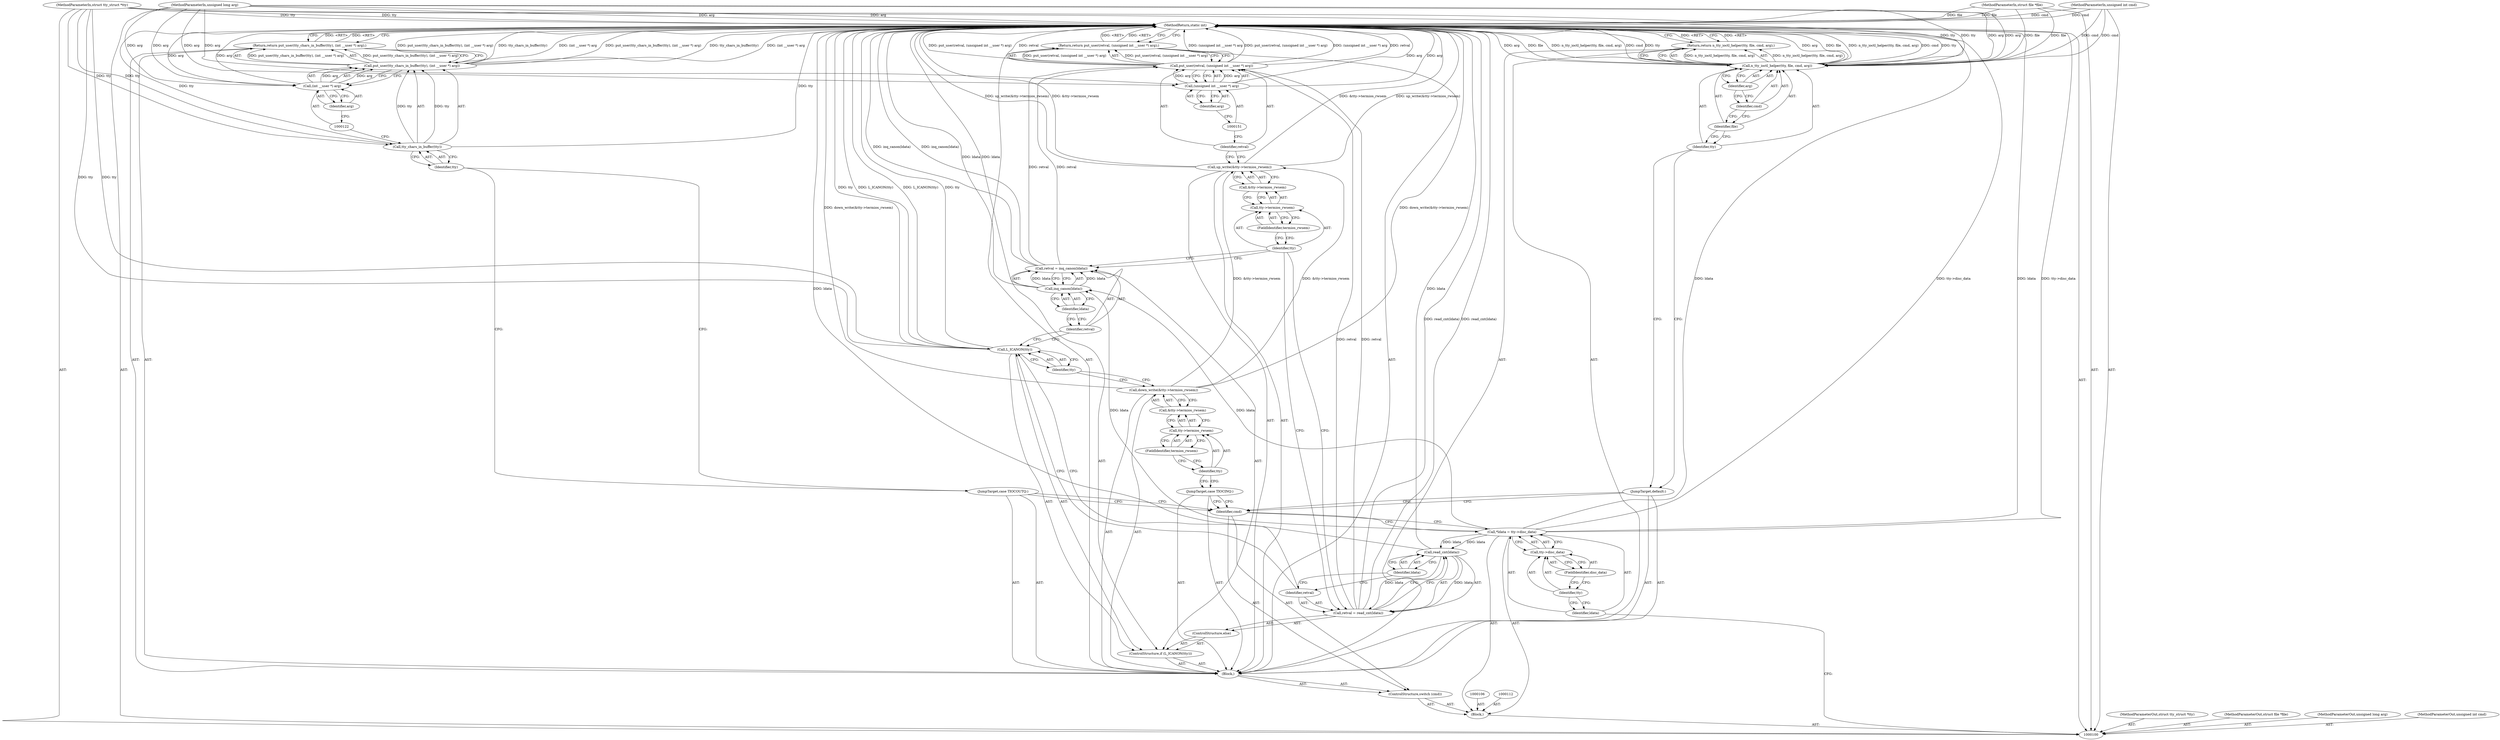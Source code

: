 digraph "1_linux_966031f340185eddd05affcf72b740549f056348" {
"1000160" [label="(MethodReturn,static int)"];
"1000101" [label="(MethodParameterIn,struct tty_struct *tty)"];
"1000225" [label="(MethodParameterOut,struct tty_struct *tty)"];
"1000102" [label="(MethodParameterIn,struct file *file)"];
"1000226" [label="(MethodParameterOut,struct file *file)"];
"1000124" [label="(JumpTarget,case TIOCINQ:)"];
"1000126" [label="(Call,&tty->termios_rwsem)"];
"1000127" [label="(Call,tty->termios_rwsem)"];
"1000128" [label="(Identifier,tty)"];
"1000129" [label="(FieldIdentifier,termios_rwsem)"];
"1000125" [label="(Call,down_write(&tty->termios_rwsem))"];
"1000132" [label="(Identifier,tty)"];
"1000130" [label="(ControlStructure,if (L_ICANON(tty)))"];
"1000131" [label="(Call,L_ICANON(tty))"];
"1000135" [label="(Call,inq_canon(ldata))"];
"1000136" [label="(Identifier,ldata)"];
"1000133" [label="(Call,retval = inq_canon(ldata))"];
"1000134" [label="(Identifier,retval)"];
"1000137" [label="(ControlStructure,else)"];
"1000140" [label="(Call,read_cnt(ldata))"];
"1000141" [label="(Identifier,ldata)"];
"1000138" [label="(Call,retval = read_cnt(ldata))"];
"1000139" [label="(Identifier,retval)"];
"1000143" [label="(Call,&tty->termios_rwsem)"];
"1000144" [label="(Call,tty->termios_rwsem)"];
"1000145" [label="(Identifier,tty)"];
"1000146" [label="(FieldIdentifier,termios_rwsem)"];
"1000142" [label="(Call,up_write(&tty->termios_rwsem))"];
"1000149" [label="(Identifier,retval)"];
"1000147" [label="(Return,return put_user(retval, (unsigned int __user *) arg);)"];
"1000150" [label="(Call,(unsigned int __user *) arg)"];
"1000152" [label="(Identifier,arg)"];
"1000148" [label="(Call,put_user(retval, (unsigned int __user *) arg))"];
"1000153" [label="(JumpTarget,default:)"];
"1000154" [label="(Return,return n_tty_ioctl_helper(tty, file, cmd, arg);)"];
"1000156" [label="(Identifier,tty)"];
"1000157" [label="(Identifier,file)"];
"1000158" [label="(Identifier,cmd)"];
"1000159" [label="(Identifier,arg)"];
"1000155" [label="(Call,n_tty_ioctl_helper(tty, file, cmd, arg))"];
"1000104" [label="(MethodParameterIn,unsigned long arg)"];
"1000228" [label="(MethodParameterOut,unsigned long arg)"];
"1000103" [label="(MethodParameterIn,unsigned int cmd)"];
"1000227" [label="(MethodParameterOut,unsigned int cmd)"];
"1000105" [label="(Block,)"];
"1000107" [label="(Call,*ldata = tty->disc_data)"];
"1000108" [label="(Identifier,ldata)"];
"1000109" [label="(Call,tty->disc_data)"];
"1000110" [label="(Identifier,tty)"];
"1000111" [label="(FieldIdentifier,disc_data)"];
"1000113" [label="(ControlStructure,switch (cmd))"];
"1000115" [label="(Block,)"];
"1000114" [label="(Identifier,cmd)"];
"1000116" [label="(JumpTarget,case TIOCOUTQ:)"];
"1000118" [label="(Call,put_user(tty_chars_in_buffer(tty), (int __user *) arg))"];
"1000119" [label="(Call,tty_chars_in_buffer(tty))"];
"1000117" [label="(Return,return put_user(tty_chars_in_buffer(tty), (int __user *) arg);)"];
"1000120" [label="(Identifier,tty)"];
"1000121" [label="(Call,(int __user *) arg)"];
"1000123" [label="(Identifier,arg)"];
"1000160" -> "1000100"  [label="AST: "];
"1000160" -> "1000117"  [label="CFG: "];
"1000160" -> "1000147"  [label="CFG: "];
"1000160" -> "1000154"  [label="CFG: "];
"1000117" -> "1000160"  [label="DDG: <RET>"];
"1000147" -> "1000160"  [label="DDG: <RET>"];
"1000155" -> "1000160"  [label="DDG: arg"];
"1000155" -> "1000160"  [label="DDG: file"];
"1000155" -> "1000160"  [label="DDG: n_tty_ioctl_helper(tty, file, cmd, arg)"];
"1000155" -> "1000160"  [label="DDG: cmd"];
"1000155" -> "1000160"  [label="DDG: tty"];
"1000142" -> "1000160"  [label="DDG: up_write(&tty->termios_rwsem)"];
"1000142" -> "1000160"  [label="DDG: &tty->termios_rwsem"];
"1000125" -> "1000160"  [label="DDG: down_write(&tty->termios_rwsem)"];
"1000107" -> "1000160"  [label="DDG: ldata"];
"1000107" -> "1000160"  [label="DDG: tty->disc_data"];
"1000104" -> "1000160"  [label="DDG: arg"];
"1000118" -> "1000160"  [label="DDG: (int __user *) arg"];
"1000118" -> "1000160"  [label="DDG: put_user(tty_chars_in_buffer(tty), (int __user *) arg)"];
"1000118" -> "1000160"  [label="DDG: tty_chars_in_buffer(tty)"];
"1000148" -> "1000160"  [label="DDG: (unsigned int __user *) arg"];
"1000148" -> "1000160"  [label="DDG: retval"];
"1000148" -> "1000160"  [label="DDG: put_user(retval, (unsigned int __user *) arg)"];
"1000131" -> "1000160"  [label="DDG: L_ICANON(tty)"];
"1000131" -> "1000160"  [label="DDG: tty"];
"1000121" -> "1000160"  [label="DDG: arg"];
"1000140" -> "1000160"  [label="DDG: ldata"];
"1000138" -> "1000160"  [label="DDG: read_cnt(ldata)"];
"1000150" -> "1000160"  [label="DDG: arg"];
"1000103" -> "1000160"  [label="DDG: cmd"];
"1000102" -> "1000160"  [label="DDG: file"];
"1000133" -> "1000160"  [label="DDG: inq_canon(ldata)"];
"1000101" -> "1000160"  [label="DDG: tty"];
"1000119" -> "1000160"  [label="DDG: tty"];
"1000135" -> "1000160"  [label="DDG: ldata"];
"1000154" -> "1000160"  [label="DDG: <RET>"];
"1000101" -> "1000100"  [label="AST: "];
"1000101" -> "1000160"  [label="DDG: tty"];
"1000101" -> "1000119"  [label="DDG: tty"];
"1000101" -> "1000131"  [label="DDG: tty"];
"1000101" -> "1000155"  [label="DDG: tty"];
"1000225" -> "1000100"  [label="AST: "];
"1000102" -> "1000100"  [label="AST: "];
"1000102" -> "1000160"  [label="DDG: file"];
"1000102" -> "1000155"  [label="DDG: file"];
"1000226" -> "1000100"  [label="AST: "];
"1000124" -> "1000115"  [label="AST: "];
"1000124" -> "1000114"  [label="CFG: "];
"1000128" -> "1000124"  [label="CFG: "];
"1000126" -> "1000125"  [label="AST: "];
"1000126" -> "1000127"  [label="CFG: "];
"1000127" -> "1000126"  [label="AST: "];
"1000125" -> "1000126"  [label="CFG: "];
"1000127" -> "1000126"  [label="AST: "];
"1000127" -> "1000129"  [label="CFG: "];
"1000128" -> "1000127"  [label="AST: "];
"1000129" -> "1000127"  [label="AST: "];
"1000126" -> "1000127"  [label="CFG: "];
"1000128" -> "1000127"  [label="AST: "];
"1000128" -> "1000124"  [label="CFG: "];
"1000129" -> "1000128"  [label="CFG: "];
"1000129" -> "1000127"  [label="AST: "];
"1000129" -> "1000128"  [label="CFG: "];
"1000127" -> "1000129"  [label="CFG: "];
"1000125" -> "1000115"  [label="AST: "];
"1000125" -> "1000126"  [label="CFG: "];
"1000126" -> "1000125"  [label="AST: "];
"1000132" -> "1000125"  [label="CFG: "];
"1000125" -> "1000160"  [label="DDG: down_write(&tty->termios_rwsem)"];
"1000125" -> "1000142"  [label="DDG: &tty->termios_rwsem"];
"1000132" -> "1000131"  [label="AST: "];
"1000132" -> "1000125"  [label="CFG: "];
"1000131" -> "1000132"  [label="CFG: "];
"1000130" -> "1000115"  [label="AST: "];
"1000131" -> "1000130"  [label="AST: "];
"1000133" -> "1000130"  [label="AST: "];
"1000137" -> "1000130"  [label="AST: "];
"1000131" -> "1000130"  [label="AST: "];
"1000131" -> "1000132"  [label="CFG: "];
"1000132" -> "1000131"  [label="AST: "];
"1000134" -> "1000131"  [label="CFG: "];
"1000139" -> "1000131"  [label="CFG: "];
"1000131" -> "1000160"  [label="DDG: L_ICANON(tty)"];
"1000131" -> "1000160"  [label="DDG: tty"];
"1000101" -> "1000131"  [label="DDG: tty"];
"1000135" -> "1000133"  [label="AST: "];
"1000135" -> "1000136"  [label="CFG: "];
"1000136" -> "1000135"  [label="AST: "];
"1000133" -> "1000135"  [label="CFG: "];
"1000135" -> "1000160"  [label="DDG: ldata"];
"1000135" -> "1000133"  [label="DDG: ldata"];
"1000107" -> "1000135"  [label="DDG: ldata"];
"1000136" -> "1000135"  [label="AST: "];
"1000136" -> "1000134"  [label="CFG: "];
"1000135" -> "1000136"  [label="CFG: "];
"1000133" -> "1000130"  [label="AST: "];
"1000133" -> "1000135"  [label="CFG: "];
"1000134" -> "1000133"  [label="AST: "];
"1000135" -> "1000133"  [label="AST: "];
"1000145" -> "1000133"  [label="CFG: "];
"1000133" -> "1000160"  [label="DDG: inq_canon(ldata)"];
"1000135" -> "1000133"  [label="DDG: ldata"];
"1000133" -> "1000148"  [label="DDG: retval"];
"1000134" -> "1000133"  [label="AST: "];
"1000134" -> "1000131"  [label="CFG: "];
"1000136" -> "1000134"  [label="CFG: "];
"1000137" -> "1000130"  [label="AST: "];
"1000138" -> "1000137"  [label="AST: "];
"1000140" -> "1000138"  [label="AST: "];
"1000140" -> "1000141"  [label="CFG: "];
"1000141" -> "1000140"  [label="AST: "];
"1000138" -> "1000140"  [label="CFG: "];
"1000140" -> "1000160"  [label="DDG: ldata"];
"1000140" -> "1000138"  [label="DDG: ldata"];
"1000107" -> "1000140"  [label="DDG: ldata"];
"1000141" -> "1000140"  [label="AST: "];
"1000141" -> "1000139"  [label="CFG: "];
"1000140" -> "1000141"  [label="CFG: "];
"1000138" -> "1000137"  [label="AST: "];
"1000138" -> "1000140"  [label="CFG: "];
"1000139" -> "1000138"  [label="AST: "];
"1000140" -> "1000138"  [label="AST: "];
"1000145" -> "1000138"  [label="CFG: "];
"1000138" -> "1000160"  [label="DDG: read_cnt(ldata)"];
"1000140" -> "1000138"  [label="DDG: ldata"];
"1000138" -> "1000148"  [label="DDG: retval"];
"1000139" -> "1000138"  [label="AST: "];
"1000139" -> "1000131"  [label="CFG: "];
"1000141" -> "1000139"  [label="CFG: "];
"1000143" -> "1000142"  [label="AST: "];
"1000143" -> "1000144"  [label="CFG: "];
"1000144" -> "1000143"  [label="AST: "];
"1000142" -> "1000143"  [label="CFG: "];
"1000144" -> "1000143"  [label="AST: "];
"1000144" -> "1000146"  [label="CFG: "];
"1000145" -> "1000144"  [label="AST: "];
"1000146" -> "1000144"  [label="AST: "];
"1000143" -> "1000144"  [label="CFG: "];
"1000145" -> "1000144"  [label="AST: "];
"1000145" -> "1000133"  [label="CFG: "];
"1000145" -> "1000138"  [label="CFG: "];
"1000146" -> "1000145"  [label="CFG: "];
"1000146" -> "1000144"  [label="AST: "];
"1000146" -> "1000145"  [label="CFG: "];
"1000144" -> "1000146"  [label="CFG: "];
"1000142" -> "1000115"  [label="AST: "];
"1000142" -> "1000143"  [label="CFG: "];
"1000143" -> "1000142"  [label="AST: "];
"1000149" -> "1000142"  [label="CFG: "];
"1000142" -> "1000160"  [label="DDG: up_write(&tty->termios_rwsem)"];
"1000142" -> "1000160"  [label="DDG: &tty->termios_rwsem"];
"1000125" -> "1000142"  [label="DDG: &tty->termios_rwsem"];
"1000149" -> "1000148"  [label="AST: "];
"1000149" -> "1000142"  [label="CFG: "];
"1000151" -> "1000149"  [label="CFG: "];
"1000147" -> "1000115"  [label="AST: "];
"1000147" -> "1000148"  [label="CFG: "];
"1000148" -> "1000147"  [label="AST: "];
"1000160" -> "1000147"  [label="CFG: "];
"1000147" -> "1000160"  [label="DDG: <RET>"];
"1000148" -> "1000147"  [label="DDG: put_user(retval, (unsigned int __user *) arg)"];
"1000150" -> "1000148"  [label="AST: "];
"1000150" -> "1000152"  [label="CFG: "];
"1000151" -> "1000150"  [label="AST: "];
"1000152" -> "1000150"  [label="AST: "];
"1000148" -> "1000150"  [label="CFG: "];
"1000150" -> "1000160"  [label="DDG: arg"];
"1000150" -> "1000148"  [label="DDG: arg"];
"1000104" -> "1000150"  [label="DDG: arg"];
"1000152" -> "1000150"  [label="AST: "];
"1000152" -> "1000151"  [label="CFG: "];
"1000150" -> "1000152"  [label="CFG: "];
"1000148" -> "1000147"  [label="AST: "];
"1000148" -> "1000150"  [label="CFG: "];
"1000149" -> "1000148"  [label="AST: "];
"1000150" -> "1000148"  [label="AST: "];
"1000147" -> "1000148"  [label="CFG: "];
"1000148" -> "1000160"  [label="DDG: (unsigned int __user *) arg"];
"1000148" -> "1000160"  [label="DDG: retval"];
"1000148" -> "1000160"  [label="DDG: put_user(retval, (unsigned int __user *) arg)"];
"1000148" -> "1000147"  [label="DDG: put_user(retval, (unsigned int __user *) arg)"];
"1000138" -> "1000148"  [label="DDG: retval"];
"1000133" -> "1000148"  [label="DDG: retval"];
"1000150" -> "1000148"  [label="DDG: arg"];
"1000153" -> "1000115"  [label="AST: "];
"1000153" -> "1000114"  [label="CFG: "];
"1000156" -> "1000153"  [label="CFG: "];
"1000154" -> "1000115"  [label="AST: "];
"1000154" -> "1000155"  [label="CFG: "];
"1000155" -> "1000154"  [label="AST: "];
"1000160" -> "1000154"  [label="CFG: "];
"1000154" -> "1000160"  [label="DDG: <RET>"];
"1000155" -> "1000154"  [label="DDG: n_tty_ioctl_helper(tty, file, cmd, arg)"];
"1000156" -> "1000155"  [label="AST: "];
"1000156" -> "1000153"  [label="CFG: "];
"1000157" -> "1000156"  [label="CFG: "];
"1000157" -> "1000155"  [label="AST: "];
"1000157" -> "1000156"  [label="CFG: "];
"1000158" -> "1000157"  [label="CFG: "];
"1000158" -> "1000155"  [label="AST: "];
"1000158" -> "1000157"  [label="CFG: "];
"1000159" -> "1000158"  [label="CFG: "];
"1000159" -> "1000155"  [label="AST: "];
"1000159" -> "1000158"  [label="CFG: "];
"1000155" -> "1000159"  [label="CFG: "];
"1000155" -> "1000154"  [label="AST: "];
"1000155" -> "1000159"  [label="CFG: "];
"1000156" -> "1000155"  [label="AST: "];
"1000157" -> "1000155"  [label="AST: "];
"1000158" -> "1000155"  [label="AST: "];
"1000159" -> "1000155"  [label="AST: "];
"1000154" -> "1000155"  [label="CFG: "];
"1000155" -> "1000160"  [label="DDG: arg"];
"1000155" -> "1000160"  [label="DDG: file"];
"1000155" -> "1000160"  [label="DDG: n_tty_ioctl_helper(tty, file, cmd, arg)"];
"1000155" -> "1000160"  [label="DDG: cmd"];
"1000155" -> "1000160"  [label="DDG: tty"];
"1000155" -> "1000154"  [label="DDG: n_tty_ioctl_helper(tty, file, cmd, arg)"];
"1000101" -> "1000155"  [label="DDG: tty"];
"1000102" -> "1000155"  [label="DDG: file"];
"1000103" -> "1000155"  [label="DDG: cmd"];
"1000104" -> "1000155"  [label="DDG: arg"];
"1000104" -> "1000100"  [label="AST: "];
"1000104" -> "1000160"  [label="DDG: arg"];
"1000104" -> "1000121"  [label="DDG: arg"];
"1000104" -> "1000150"  [label="DDG: arg"];
"1000104" -> "1000155"  [label="DDG: arg"];
"1000228" -> "1000100"  [label="AST: "];
"1000103" -> "1000100"  [label="AST: "];
"1000103" -> "1000160"  [label="DDG: cmd"];
"1000103" -> "1000155"  [label="DDG: cmd"];
"1000227" -> "1000100"  [label="AST: "];
"1000105" -> "1000100"  [label="AST: "];
"1000106" -> "1000105"  [label="AST: "];
"1000107" -> "1000105"  [label="AST: "];
"1000112" -> "1000105"  [label="AST: "];
"1000113" -> "1000105"  [label="AST: "];
"1000107" -> "1000105"  [label="AST: "];
"1000107" -> "1000109"  [label="CFG: "];
"1000108" -> "1000107"  [label="AST: "];
"1000109" -> "1000107"  [label="AST: "];
"1000114" -> "1000107"  [label="CFG: "];
"1000107" -> "1000160"  [label="DDG: ldata"];
"1000107" -> "1000160"  [label="DDG: tty->disc_data"];
"1000107" -> "1000135"  [label="DDG: ldata"];
"1000107" -> "1000140"  [label="DDG: ldata"];
"1000108" -> "1000107"  [label="AST: "];
"1000108" -> "1000100"  [label="CFG: "];
"1000110" -> "1000108"  [label="CFG: "];
"1000109" -> "1000107"  [label="AST: "];
"1000109" -> "1000111"  [label="CFG: "];
"1000110" -> "1000109"  [label="AST: "];
"1000111" -> "1000109"  [label="AST: "];
"1000107" -> "1000109"  [label="CFG: "];
"1000110" -> "1000109"  [label="AST: "];
"1000110" -> "1000108"  [label="CFG: "];
"1000111" -> "1000110"  [label="CFG: "];
"1000111" -> "1000109"  [label="AST: "];
"1000111" -> "1000110"  [label="CFG: "];
"1000109" -> "1000111"  [label="CFG: "];
"1000113" -> "1000105"  [label="AST: "];
"1000114" -> "1000113"  [label="AST: "];
"1000115" -> "1000113"  [label="AST: "];
"1000115" -> "1000113"  [label="AST: "];
"1000116" -> "1000115"  [label="AST: "];
"1000117" -> "1000115"  [label="AST: "];
"1000124" -> "1000115"  [label="AST: "];
"1000125" -> "1000115"  [label="AST: "];
"1000130" -> "1000115"  [label="AST: "];
"1000142" -> "1000115"  [label="AST: "];
"1000147" -> "1000115"  [label="AST: "];
"1000153" -> "1000115"  [label="AST: "];
"1000154" -> "1000115"  [label="AST: "];
"1000114" -> "1000113"  [label="AST: "];
"1000114" -> "1000107"  [label="CFG: "];
"1000116" -> "1000114"  [label="CFG: "];
"1000124" -> "1000114"  [label="CFG: "];
"1000153" -> "1000114"  [label="CFG: "];
"1000116" -> "1000115"  [label="AST: "];
"1000116" -> "1000114"  [label="CFG: "];
"1000120" -> "1000116"  [label="CFG: "];
"1000118" -> "1000117"  [label="AST: "];
"1000118" -> "1000121"  [label="CFG: "];
"1000119" -> "1000118"  [label="AST: "];
"1000121" -> "1000118"  [label="AST: "];
"1000117" -> "1000118"  [label="CFG: "];
"1000118" -> "1000160"  [label="DDG: (int __user *) arg"];
"1000118" -> "1000160"  [label="DDG: put_user(tty_chars_in_buffer(tty), (int __user *) arg)"];
"1000118" -> "1000160"  [label="DDG: tty_chars_in_buffer(tty)"];
"1000118" -> "1000117"  [label="DDG: put_user(tty_chars_in_buffer(tty), (int __user *) arg)"];
"1000119" -> "1000118"  [label="DDG: tty"];
"1000121" -> "1000118"  [label="DDG: arg"];
"1000119" -> "1000118"  [label="AST: "];
"1000119" -> "1000120"  [label="CFG: "];
"1000120" -> "1000119"  [label="AST: "];
"1000122" -> "1000119"  [label="CFG: "];
"1000119" -> "1000160"  [label="DDG: tty"];
"1000119" -> "1000118"  [label="DDG: tty"];
"1000101" -> "1000119"  [label="DDG: tty"];
"1000117" -> "1000115"  [label="AST: "];
"1000117" -> "1000118"  [label="CFG: "];
"1000118" -> "1000117"  [label="AST: "];
"1000160" -> "1000117"  [label="CFG: "];
"1000117" -> "1000160"  [label="DDG: <RET>"];
"1000118" -> "1000117"  [label="DDG: put_user(tty_chars_in_buffer(tty), (int __user *) arg)"];
"1000120" -> "1000119"  [label="AST: "];
"1000120" -> "1000116"  [label="CFG: "];
"1000119" -> "1000120"  [label="CFG: "];
"1000121" -> "1000118"  [label="AST: "];
"1000121" -> "1000123"  [label="CFG: "];
"1000122" -> "1000121"  [label="AST: "];
"1000123" -> "1000121"  [label="AST: "];
"1000118" -> "1000121"  [label="CFG: "];
"1000121" -> "1000160"  [label="DDG: arg"];
"1000121" -> "1000118"  [label="DDG: arg"];
"1000104" -> "1000121"  [label="DDG: arg"];
"1000123" -> "1000121"  [label="AST: "];
"1000123" -> "1000122"  [label="CFG: "];
"1000121" -> "1000123"  [label="CFG: "];
}
